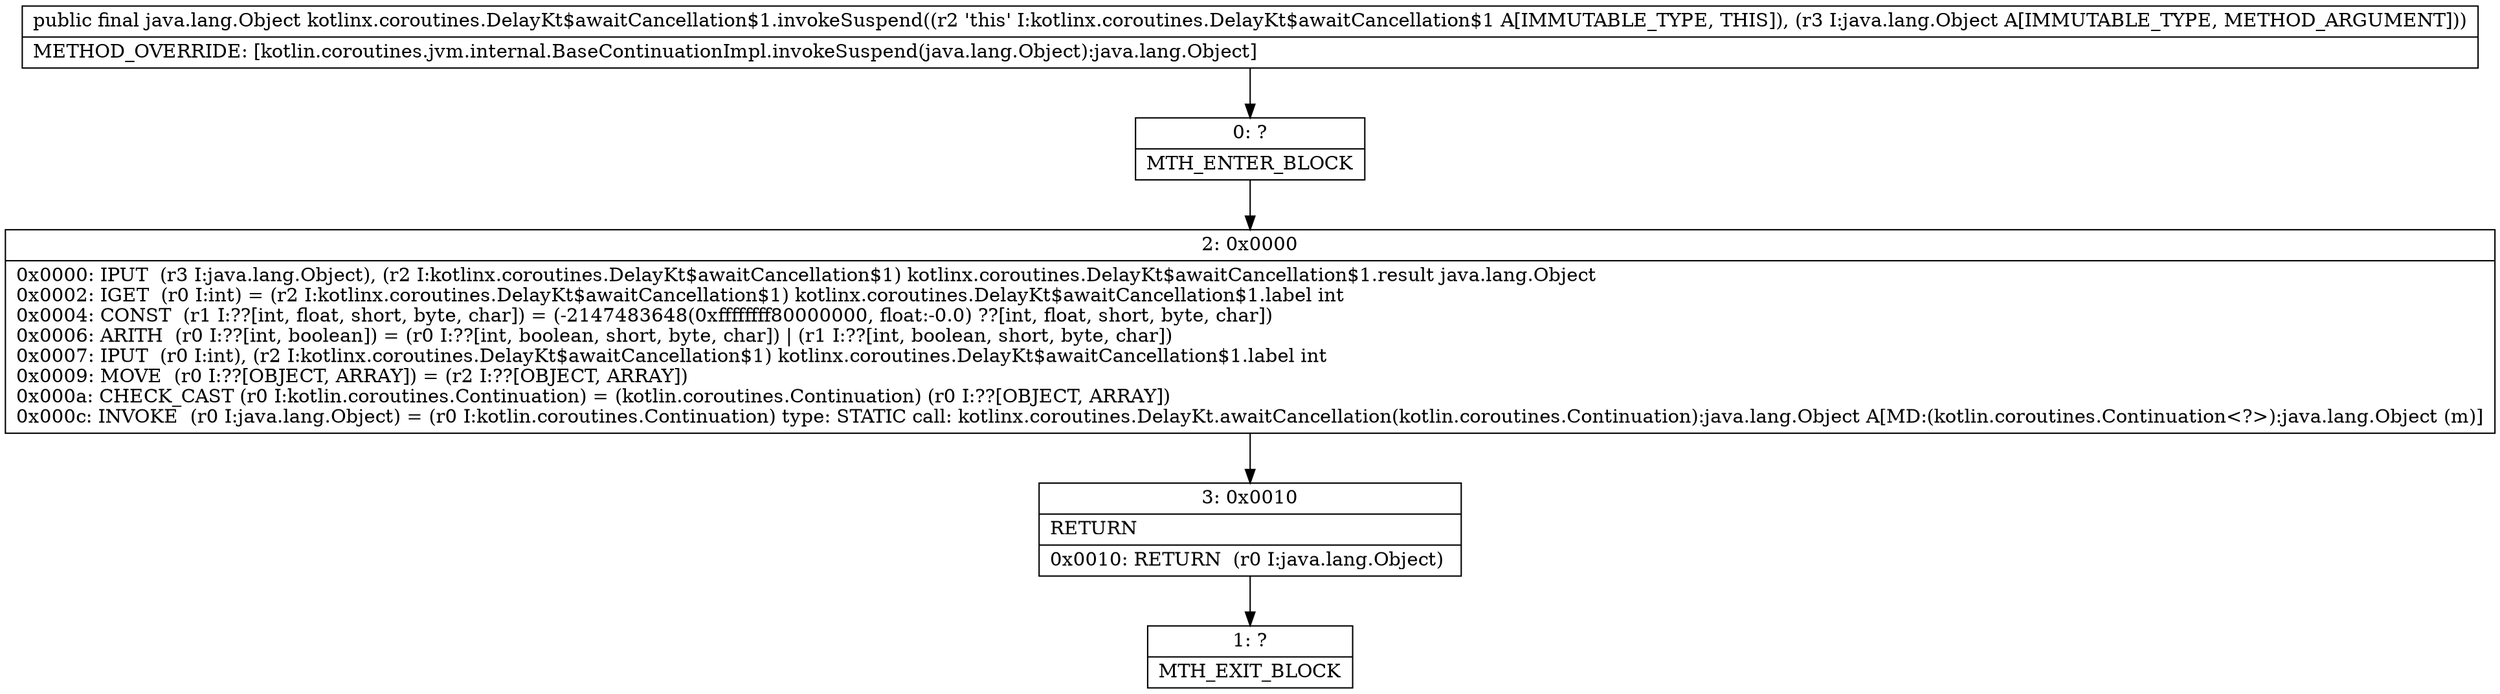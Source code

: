 digraph "CFG forkotlinx.coroutines.DelayKt$awaitCancellation$1.invokeSuspend(Ljava\/lang\/Object;)Ljava\/lang\/Object;" {
Node_0 [shape=record,label="{0\:\ ?|MTH_ENTER_BLOCK\l}"];
Node_2 [shape=record,label="{2\:\ 0x0000|0x0000: IPUT  (r3 I:java.lang.Object), (r2 I:kotlinx.coroutines.DelayKt$awaitCancellation$1) kotlinx.coroutines.DelayKt$awaitCancellation$1.result java.lang.Object \l0x0002: IGET  (r0 I:int) = (r2 I:kotlinx.coroutines.DelayKt$awaitCancellation$1) kotlinx.coroutines.DelayKt$awaitCancellation$1.label int \l0x0004: CONST  (r1 I:??[int, float, short, byte, char]) = (\-2147483648(0xffffffff80000000, float:\-0.0) ??[int, float, short, byte, char]) \l0x0006: ARITH  (r0 I:??[int, boolean]) = (r0 I:??[int, boolean, short, byte, char]) \| (r1 I:??[int, boolean, short, byte, char]) \l0x0007: IPUT  (r0 I:int), (r2 I:kotlinx.coroutines.DelayKt$awaitCancellation$1) kotlinx.coroutines.DelayKt$awaitCancellation$1.label int \l0x0009: MOVE  (r0 I:??[OBJECT, ARRAY]) = (r2 I:??[OBJECT, ARRAY]) \l0x000a: CHECK_CAST (r0 I:kotlin.coroutines.Continuation) = (kotlin.coroutines.Continuation) (r0 I:??[OBJECT, ARRAY]) \l0x000c: INVOKE  (r0 I:java.lang.Object) = (r0 I:kotlin.coroutines.Continuation) type: STATIC call: kotlinx.coroutines.DelayKt.awaitCancellation(kotlin.coroutines.Continuation):java.lang.Object A[MD:(kotlin.coroutines.Continuation\<?\>):java.lang.Object (m)]\l}"];
Node_3 [shape=record,label="{3\:\ 0x0010|RETURN\l|0x0010: RETURN  (r0 I:java.lang.Object) \l}"];
Node_1 [shape=record,label="{1\:\ ?|MTH_EXIT_BLOCK\l}"];
MethodNode[shape=record,label="{public final java.lang.Object kotlinx.coroutines.DelayKt$awaitCancellation$1.invokeSuspend((r2 'this' I:kotlinx.coroutines.DelayKt$awaitCancellation$1 A[IMMUTABLE_TYPE, THIS]), (r3 I:java.lang.Object A[IMMUTABLE_TYPE, METHOD_ARGUMENT]))  | METHOD_OVERRIDE: [kotlin.coroutines.jvm.internal.BaseContinuationImpl.invokeSuspend(java.lang.Object):java.lang.Object]\l}"];
MethodNode -> Node_0;Node_0 -> Node_2;
Node_2 -> Node_3;
Node_3 -> Node_1;
}

